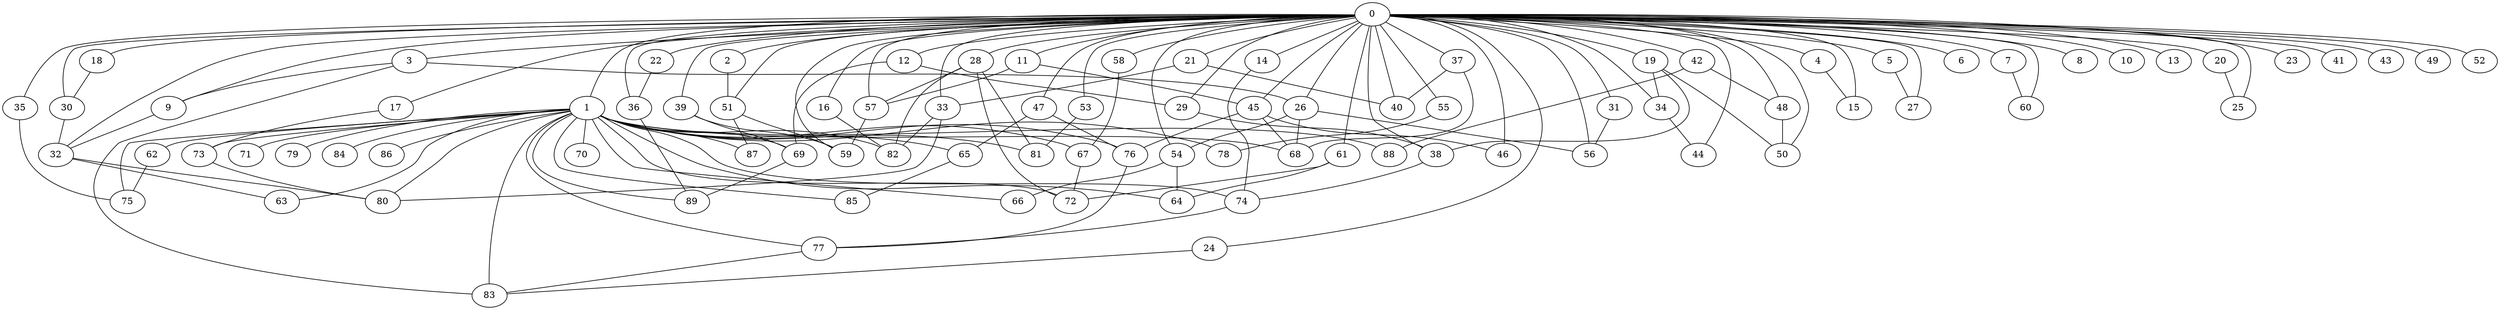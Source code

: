 
graph graphname {
    0 -- 1
0 -- 2
0 -- 3
0 -- 4
0 -- 5
0 -- 6
0 -- 7
0 -- 8
0 -- 9
0 -- 10
0 -- 11
0 -- 12
0 -- 13
0 -- 14
0 -- 15
0 -- 16
0 -- 17
0 -- 18
0 -- 19
0 -- 20
0 -- 21
0 -- 22
0 -- 23
0 -- 24
0 -- 25
0 -- 26
0 -- 27
0 -- 28
0 -- 29
0 -- 30
0 -- 31
0 -- 32
0 -- 33
0 -- 34
0 -- 35
0 -- 36
0 -- 37
0 -- 38
0 -- 39
0 -- 40
0 -- 41
0 -- 42
0 -- 43
0 -- 44
0 -- 45
0 -- 46
0 -- 47
0 -- 48
0 -- 49
0 -- 50
0 -- 51
0 -- 52
0 -- 53
0 -- 54
0 -- 55
0 -- 56
0 -- 57
0 -- 58
0 -- 59
0 -- 60
0 -- 61
1 -- 62
1 -- 63
1 -- 64
1 -- 65
1 -- 66
1 -- 67
1 -- 68
1 -- 69
1 -- 70
1 -- 71
1 -- 72
1 -- 73
1 -- 74
1 -- 75
1 -- 76
1 -- 77
1 -- 78
1 -- 79
1 -- 80
1 -- 81
1 -- 82
1 -- 83
1 -- 84
1 -- 85
1 -- 86
1 -- 87
1 -- 88
1 -- 89
2 -- 51
3 -- 26
3 -- 9
3 -- 83
4 -- 15
5 -- 27
7 -- 60
9 -- 32
11 -- 57
11 -- 45
12 -- 69
12 -- 29
14 -- 74
16 -- 82
17 -- 73
18 -- 30
19 -- 50
19 -- 38
19 -- 34
20 -- 25
21 -- 33
21 -- 40
22 -- 36
24 -- 83
26 -- 68
26 -- 56
26 -- 54
28 -- 81
28 -- 82
28 -- 72
28 -- 57
29 -- 38
30 -- 32
31 -- 56
32 -- 63
32 -- 80
33 -- 80
33 -- 82
34 -- 44
35 -- 75
36 -- 89
37 -- 68
37 -- 40
38 -- 74
39 -- 59
39 -- 69
42 -- 88
42 -- 48
45 -- 76
45 -- 68
45 -- 46
47 -- 76
47 -- 65
48 -- 50
51 -- 87
51 -- 59
53 -- 81
54 -- 66
54 -- 64
55 -- 78
57 -- 59
58 -- 67
61 -- 72
61 -- 64
62 -- 75
65 -- 85
67 -- 72
69 -- 89
73 -- 80
74 -- 77
76 -- 77
77 -- 83

}
